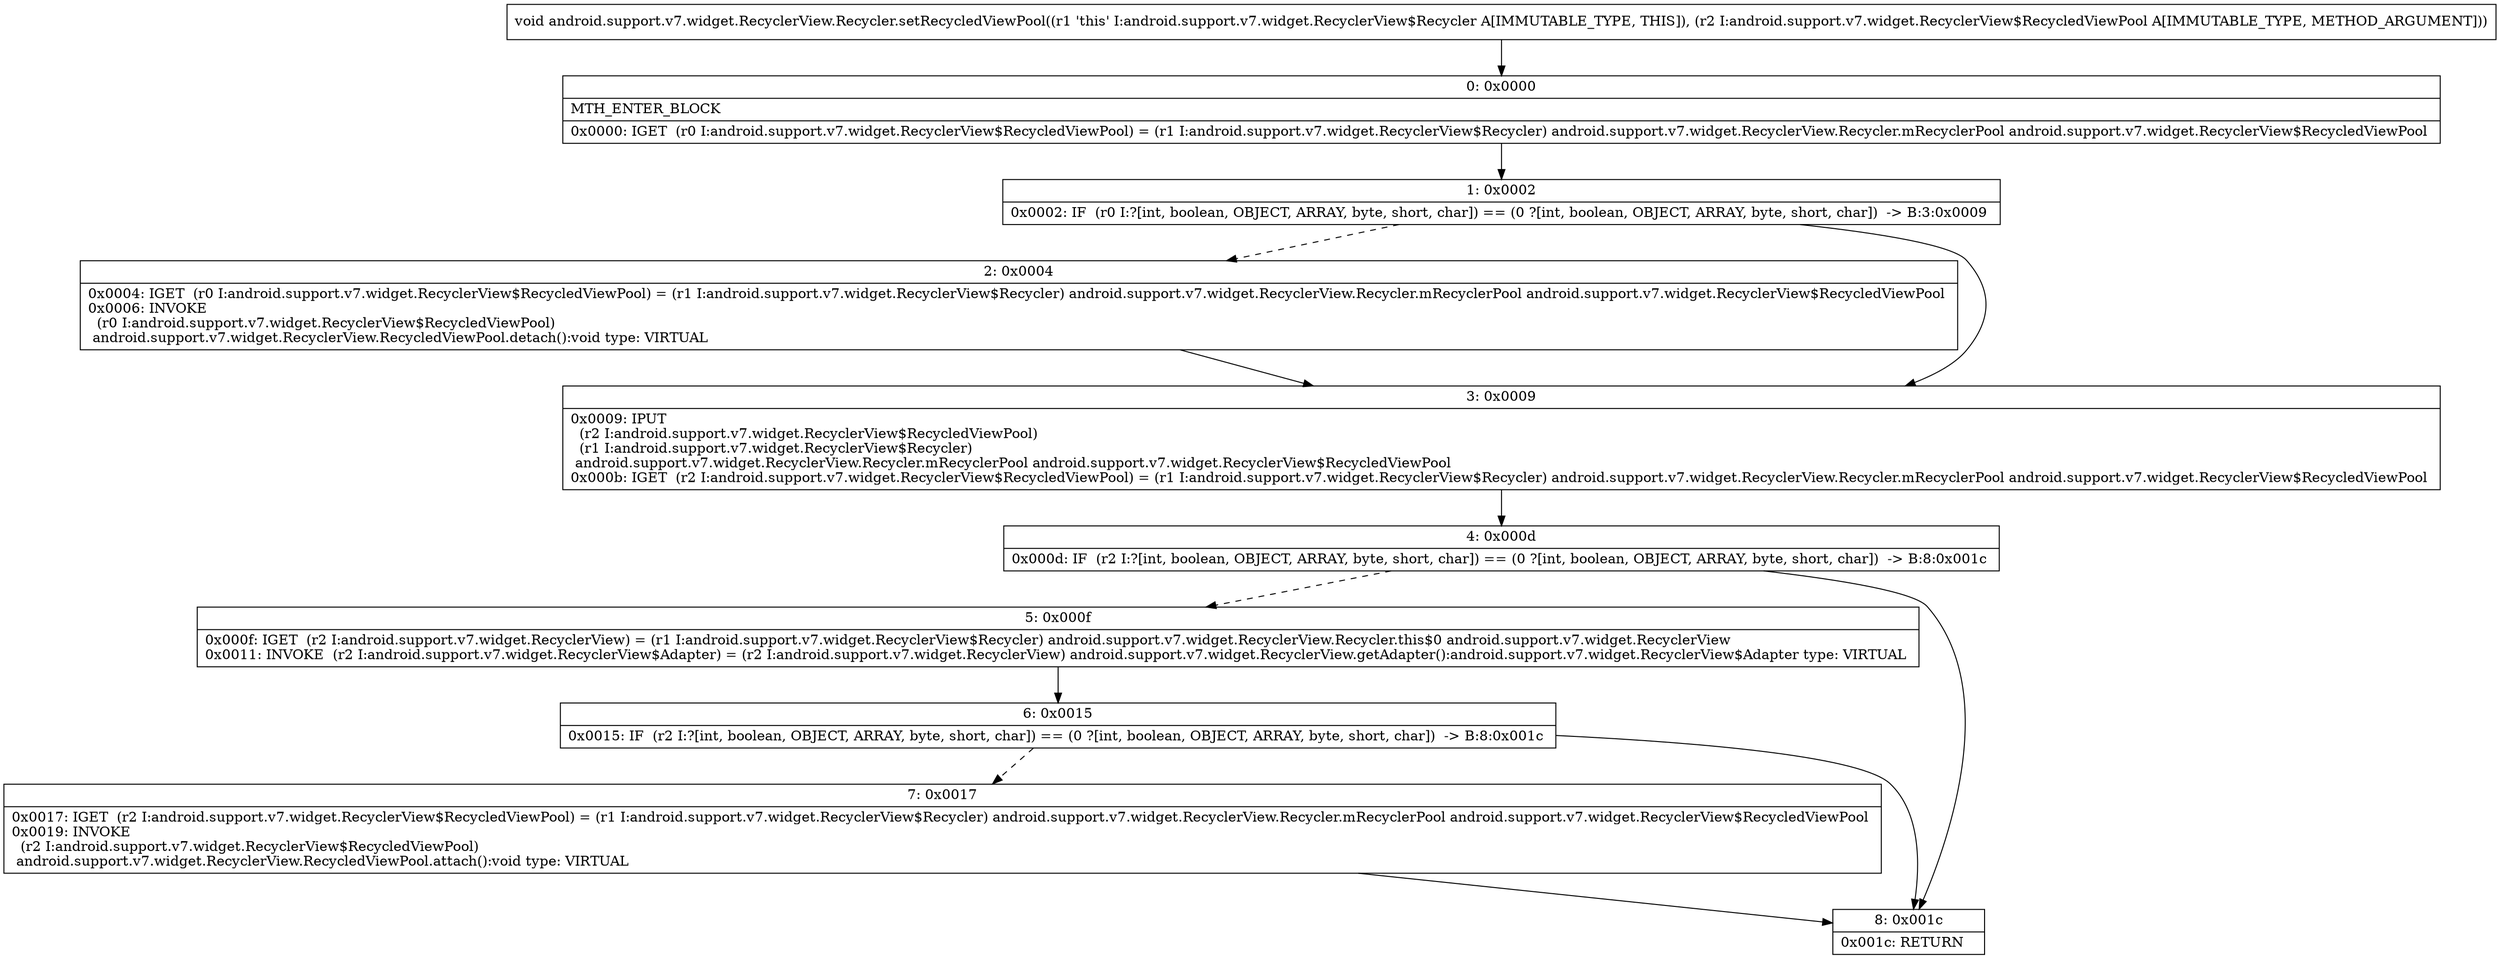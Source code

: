 digraph "CFG forandroid.support.v7.widget.RecyclerView.Recycler.setRecycledViewPool(Landroid\/support\/v7\/widget\/RecyclerView$RecycledViewPool;)V" {
Node_0 [shape=record,label="{0\:\ 0x0000|MTH_ENTER_BLOCK\l|0x0000: IGET  (r0 I:android.support.v7.widget.RecyclerView$RecycledViewPool) = (r1 I:android.support.v7.widget.RecyclerView$Recycler) android.support.v7.widget.RecyclerView.Recycler.mRecyclerPool android.support.v7.widget.RecyclerView$RecycledViewPool \l}"];
Node_1 [shape=record,label="{1\:\ 0x0002|0x0002: IF  (r0 I:?[int, boolean, OBJECT, ARRAY, byte, short, char]) == (0 ?[int, boolean, OBJECT, ARRAY, byte, short, char])  \-\> B:3:0x0009 \l}"];
Node_2 [shape=record,label="{2\:\ 0x0004|0x0004: IGET  (r0 I:android.support.v7.widget.RecyclerView$RecycledViewPool) = (r1 I:android.support.v7.widget.RecyclerView$Recycler) android.support.v7.widget.RecyclerView.Recycler.mRecyclerPool android.support.v7.widget.RecyclerView$RecycledViewPool \l0x0006: INVOKE  \l  (r0 I:android.support.v7.widget.RecyclerView$RecycledViewPool)\l android.support.v7.widget.RecyclerView.RecycledViewPool.detach():void type: VIRTUAL \l}"];
Node_3 [shape=record,label="{3\:\ 0x0009|0x0009: IPUT  \l  (r2 I:android.support.v7.widget.RecyclerView$RecycledViewPool)\l  (r1 I:android.support.v7.widget.RecyclerView$Recycler)\l android.support.v7.widget.RecyclerView.Recycler.mRecyclerPool android.support.v7.widget.RecyclerView$RecycledViewPool \l0x000b: IGET  (r2 I:android.support.v7.widget.RecyclerView$RecycledViewPool) = (r1 I:android.support.v7.widget.RecyclerView$Recycler) android.support.v7.widget.RecyclerView.Recycler.mRecyclerPool android.support.v7.widget.RecyclerView$RecycledViewPool \l}"];
Node_4 [shape=record,label="{4\:\ 0x000d|0x000d: IF  (r2 I:?[int, boolean, OBJECT, ARRAY, byte, short, char]) == (0 ?[int, boolean, OBJECT, ARRAY, byte, short, char])  \-\> B:8:0x001c \l}"];
Node_5 [shape=record,label="{5\:\ 0x000f|0x000f: IGET  (r2 I:android.support.v7.widget.RecyclerView) = (r1 I:android.support.v7.widget.RecyclerView$Recycler) android.support.v7.widget.RecyclerView.Recycler.this$0 android.support.v7.widget.RecyclerView \l0x0011: INVOKE  (r2 I:android.support.v7.widget.RecyclerView$Adapter) = (r2 I:android.support.v7.widget.RecyclerView) android.support.v7.widget.RecyclerView.getAdapter():android.support.v7.widget.RecyclerView$Adapter type: VIRTUAL \l}"];
Node_6 [shape=record,label="{6\:\ 0x0015|0x0015: IF  (r2 I:?[int, boolean, OBJECT, ARRAY, byte, short, char]) == (0 ?[int, boolean, OBJECT, ARRAY, byte, short, char])  \-\> B:8:0x001c \l}"];
Node_7 [shape=record,label="{7\:\ 0x0017|0x0017: IGET  (r2 I:android.support.v7.widget.RecyclerView$RecycledViewPool) = (r1 I:android.support.v7.widget.RecyclerView$Recycler) android.support.v7.widget.RecyclerView.Recycler.mRecyclerPool android.support.v7.widget.RecyclerView$RecycledViewPool \l0x0019: INVOKE  \l  (r2 I:android.support.v7.widget.RecyclerView$RecycledViewPool)\l android.support.v7.widget.RecyclerView.RecycledViewPool.attach():void type: VIRTUAL \l}"];
Node_8 [shape=record,label="{8\:\ 0x001c|0x001c: RETURN   \l}"];
MethodNode[shape=record,label="{void android.support.v7.widget.RecyclerView.Recycler.setRecycledViewPool((r1 'this' I:android.support.v7.widget.RecyclerView$Recycler A[IMMUTABLE_TYPE, THIS]), (r2 I:android.support.v7.widget.RecyclerView$RecycledViewPool A[IMMUTABLE_TYPE, METHOD_ARGUMENT])) }"];
MethodNode -> Node_0;
Node_0 -> Node_1;
Node_1 -> Node_2[style=dashed];
Node_1 -> Node_3;
Node_2 -> Node_3;
Node_3 -> Node_4;
Node_4 -> Node_5[style=dashed];
Node_4 -> Node_8;
Node_5 -> Node_6;
Node_6 -> Node_7[style=dashed];
Node_6 -> Node_8;
Node_7 -> Node_8;
}

